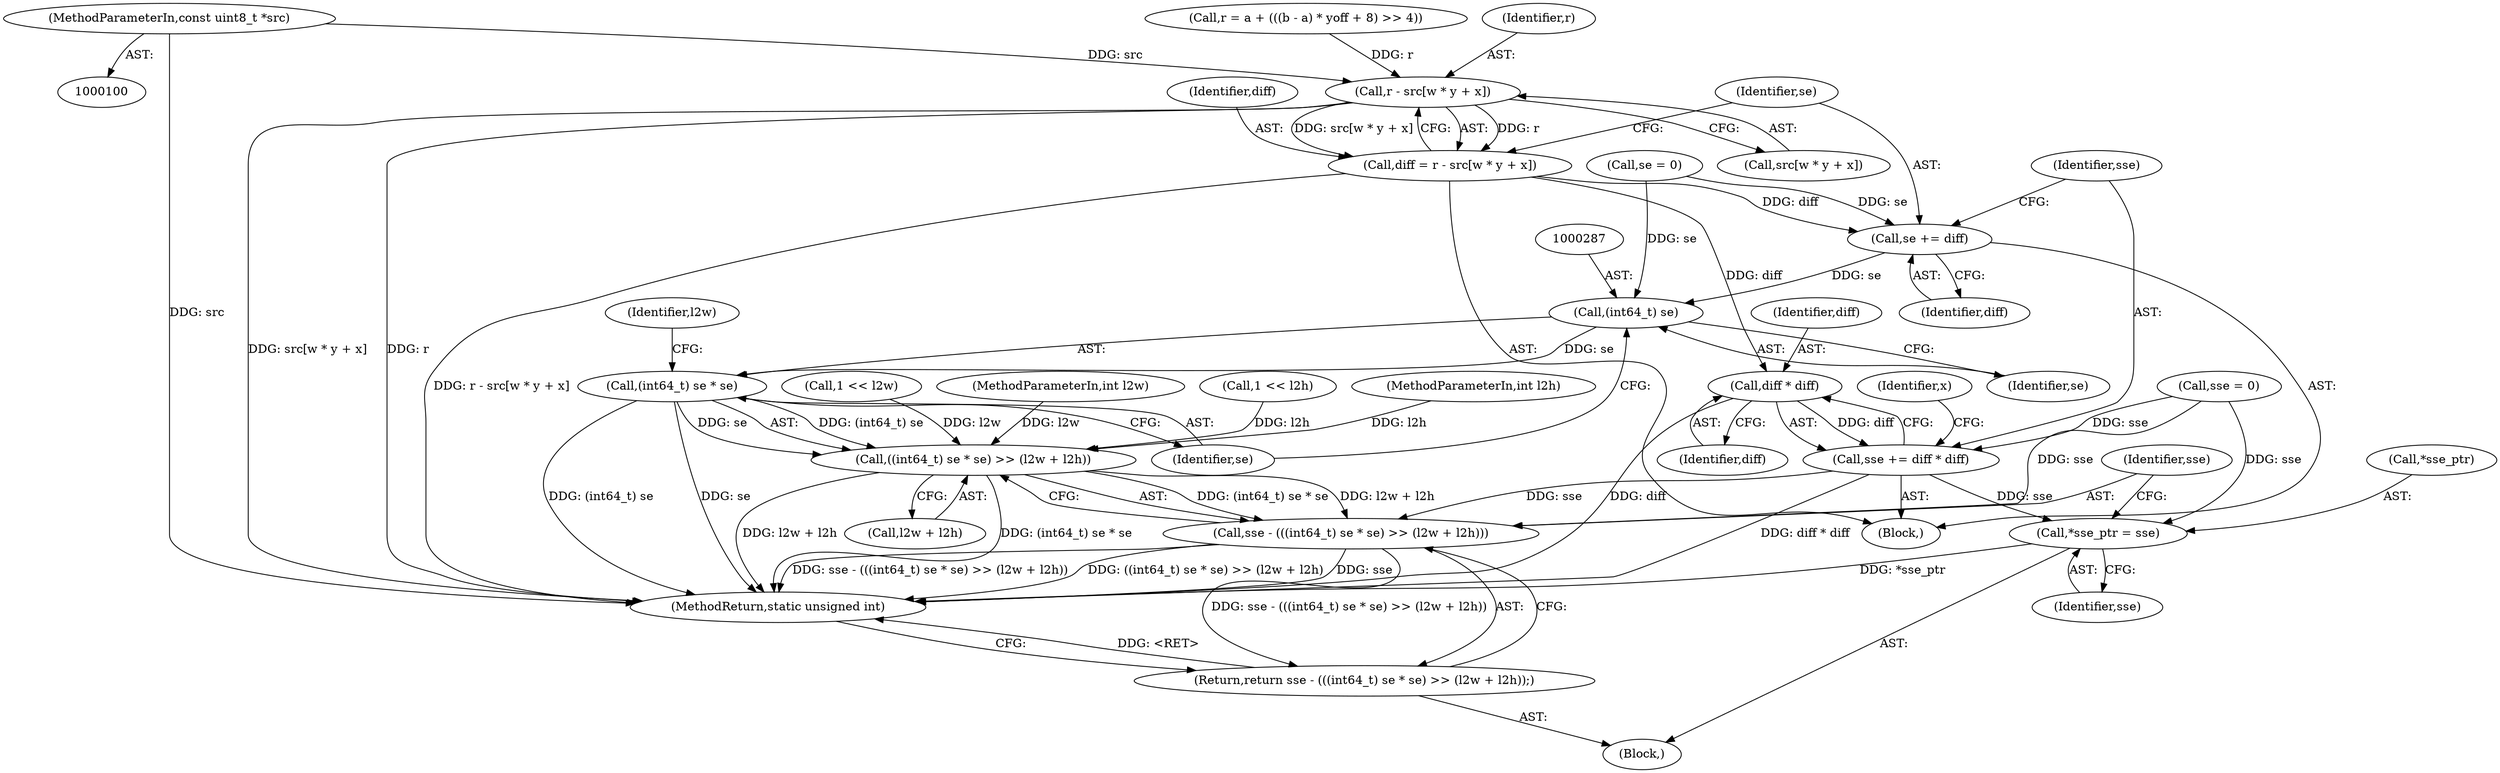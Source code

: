 digraph "1_Android_5a9753fca56f0eeb9f61e342b2fccffc364f9426_120@pointer" {
"1000102" [label="(MethodParameterIn,const uint8_t *src)"];
"1000260" [label="(Call,r - src[w * y + x])"];
"1000258" [label="(Call,diff = r - src[w * y + x])"];
"1000269" [label="(Call,se += diff)"];
"1000286" [label="(Call,(int64_t) se)"];
"1000285" [label="(Call,(int64_t) se * se)"];
"1000284" [label="(Call,((int64_t) se * se) >> (l2w + l2h))"];
"1000282" [label="(Call,sse - (((int64_t) se * se) >> (l2w + l2h)))"];
"1000281" [label="(Return,return sse - (((int64_t) se * se) >> (l2w + l2h));)"];
"1000274" [label="(Call,diff * diff)"];
"1000272" [label="(Call,sse += diff * diff)"];
"1000277" [label="(Call,*sse_ptr = sse)"];
"1000285" [label="(Call,(int64_t) se * se)"];
"1000278" [label="(Call,*sse_ptr)"];
"1000126" [label="(Call,1 << l2h)"];
"1000258" [label="(Call,diff = r - src[w * y + x])"];
"1000281" [label="(Return,return sse - (((int64_t) se * se) >> (l2w + l2h));)"];
"1000273" [label="(Identifier,sse)"];
"1000291" [label="(Identifier,l2w)"];
"1000270" [label="(Identifier,se)"];
"1000284" [label="(Call,((int64_t) se * se) >> (l2w + l2h))"];
"1000104" [label="(MethodParameterIn,int l2h)"];
"1000277" [label="(Call,*sse_ptr = sse)"];
"1000110" [label="(Call,se = 0)"];
"1000286" [label="(Call,(int64_t) se)"];
"1000120" [label="(Call,1 << l2w)"];
"1000271" [label="(Identifier,diff)"];
"1000290" [label="(Call,l2w + l2h)"];
"1000108" [label="(Block,)"];
"1000289" [label="(Identifier,se)"];
"1000293" [label="(MethodReturn,static unsigned int)"];
"1000103" [label="(MethodParameterIn,int l2w)"];
"1000102" [label="(MethodParameterIn,const uint8_t *src)"];
"1000282" [label="(Call,sse - (((int64_t) se * se) >> (l2w + l2h)))"];
"1000275" [label="(Identifier,diff)"];
"1000269" [label="(Call,se += diff)"];
"1000244" [label="(Call,r = a + (((b - a) * yoff + 8) >> 4))"];
"1000149" [label="(Identifier,x)"];
"1000272" [label="(Call,sse += diff * diff)"];
"1000283" [label="(Identifier,sse)"];
"1000274" [label="(Call,diff * diff)"];
"1000288" [label="(Identifier,se)"];
"1000114" [label="(Call,sse = 0)"];
"1000260" [label="(Call,r - src[w * y + x])"];
"1000261" [label="(Identifier,r)"];
"1000276" [label="(Identifier,diff)"];
"1000280" [label="(Identifier,sse)"];
"1000150" [label="(Block,)"];
"1000259" [label="(Identifier,diff)"];
"1000262" [label="(Call,src[w * y + x])"];
"1000102" -> "1000100"  [label="AST: "];
"1000102" -> "1000293"  [label="DDG: src"];
"1000102" -> "1000260"  [label="DDG: src"];
"1000260" -> "1000258"  [label="AST: "];
"1000260" -> "1000262"  [label="CFG: "];
"1000261" -> "1000260"  [label="AST: "];
"1000262" -> "1000260"  [label="AST: "];
"1000258" -> "1000260"  [label="CFG: "];
"1000260" -> "1000293"  [label="DDG: src[w * y + x]"];
"1000260" -> "1000293"  [label="DDG: r"];
"1000260" -> "1000258"  [label="DDG: r"];
"1000260" -> "1000258"  [label="DDG: src[w * y + x]"];
"1000244" -> "1000260"  [label="DDG: r"];
"1000258" -> "1000150"  [label="AST: "];
"1000259" -> "1000258"  [label="AST: "];
"1000270" -> "1000258"  [label="CFG: "];
"1000258" -> "1000293"  [label="DDG: r - src[w * y + x]"];
"1000258" -> "1000269"  [label="DDG: diff"];
"1000258" -> "1000274"  [label="DDG: diff"];
"1000269" -> "1000150"  [label="AST: "];
"1000269" -> "1000271"  [label="CFG: "];
"1000270" -> "1000269"  [label="AST: "];
"1000271" -> "1000269"  [label="AST: "];
"1000273" -> "1000269"  [label="CFG: "];
"1000110" -> "1000269"  [label="DDG: se"];
"1000269" -> "1000286"  [label="DDG: se"];
"1000286" -> "1000285"  [label="AST: "];
"1000286" -> "1000288"  [label="CFG: "];
"1000287" -> "1000286"  [label="AST: "];
"1000288" -> "1000286"  [label="AST: "];
"1000289" -> "1000286"  [label="CFG: "];
"1000286" -> "1000285"  [label="DDG: se"];
"1000110" -> "1000286"  [label="DDG: se"];
"1000285" -> "1000284"  [label="AST: "];
"1000285" -> "1000289"  [label="CFG: "];
"1000289" -> "1000285"  [label="AST: "];
"1000291" -> "1000285"  [label="CFG: "];
"1000285" -> "1000293"  [label="DDG: (int64_t) se"];
"1000285" -> "1000293"  [label="DDG: se"];
"1000285" -> "1000284"  [label="DDG: (int64_t) se"];
"1000285" -> "1000284"  [label="DDG: se"];
"1000284" -> "1000282"  [label="AST: "];
"1000284" -> "1000290"  [label="CFG: "];
"1000290" -> "1000284"  [label="AST: "];
"1000282" -> "1000284"  [label="CFG: "];
"1000284" -> "1000293"  [label="DDG: (int64_t) se * se"];
"1000284" -> "1000293"  [label="DDG: l2w + l2h"];
"1000284" -> "1000282"  [label="DDG: (int64_t) se * se"];
"1000284" -> "1000282"  [label="DDG: l2w + l2h"];
"1000120" -> "1000284"  [label="DDG: l2w"];
"1000103" -> "1000284"  [label="DDG: l2w"];
"1000126" -> "1000284"  [label="DDG: l2h"];
"1000104" -> "1000284"  [label="DDG: l2h"];
"1000282" -> "1000281"  [label="AST: "];
"1000283" -> "1000282"  [label="AST: "];
"1000281" -> "1000282"  [label="CFG: "];
"1000282" -> "1000293"  [label="DDG: sse - (((int64_t) se * se) >> (l2w + l2h))"];
"1000282" -> "1000293"  [label="DDG: ((int64_t) se * se) >> (l2w + l2h)"];
"1000282" -> "1000293"  [label="DDG: sse"];
"1000282" -> "1000281"  [label="DDG: sse - (((int64_t) se * se) >> (l2w + l2h))"];
"1000114" -> "1000282"  [label="DDG: sse"];
"1000272" -> "1000282"  [label="DDG: sse"];
"1000281" -> "1000108"  [label="AST: "];
"1000293" -> "1000281"  [label="CFG: "];
"1000281" -> "1000293"  [label="DDG: <RET>"];
"1000274" -> "1000272"  [label="AST: "];
"1000274" -> "1000276"  [label="CFG: "];
"1000275" -> "1000274"  [label="AST: "];
"1000276" -> "1000274"  [label="AST: "];
"1000272" -> "1000274"  [label="CFG: "];
"1000274" -> "1000293"  [label="DDG: diff"];
"1000274" -> "1000272"  [label="DDG: diff"];
"1000272" -> "1000150"  [label="AST: "];
"1000273" -> "1000272"  [label="AST: "];
"1000149" -> "1000272"  [label="CFG: "];
"1000272" -> "1000293"  [label="DDG: diff * diff"];
"1000114" -> "1000272"  [label="DDG: sse"];
"1000272" -> "1000277"  [label="DDG: sse"];
"1000277" -> "1000108"  [label="AST: "];
"1000277" -> "1000280"  [label="CFG: "];
"1000278" -> "1000277"  [label="AST: "];
"1000280" -> "1000277"  [label="AST: "];
"1000283" -> "1000277"  [label="CFG: "];
"1000277" -> "1000293"  [label="DDG: *sse_ptr"];
"1000114" -> "1000277"  [label="DDG: sse"];
}
